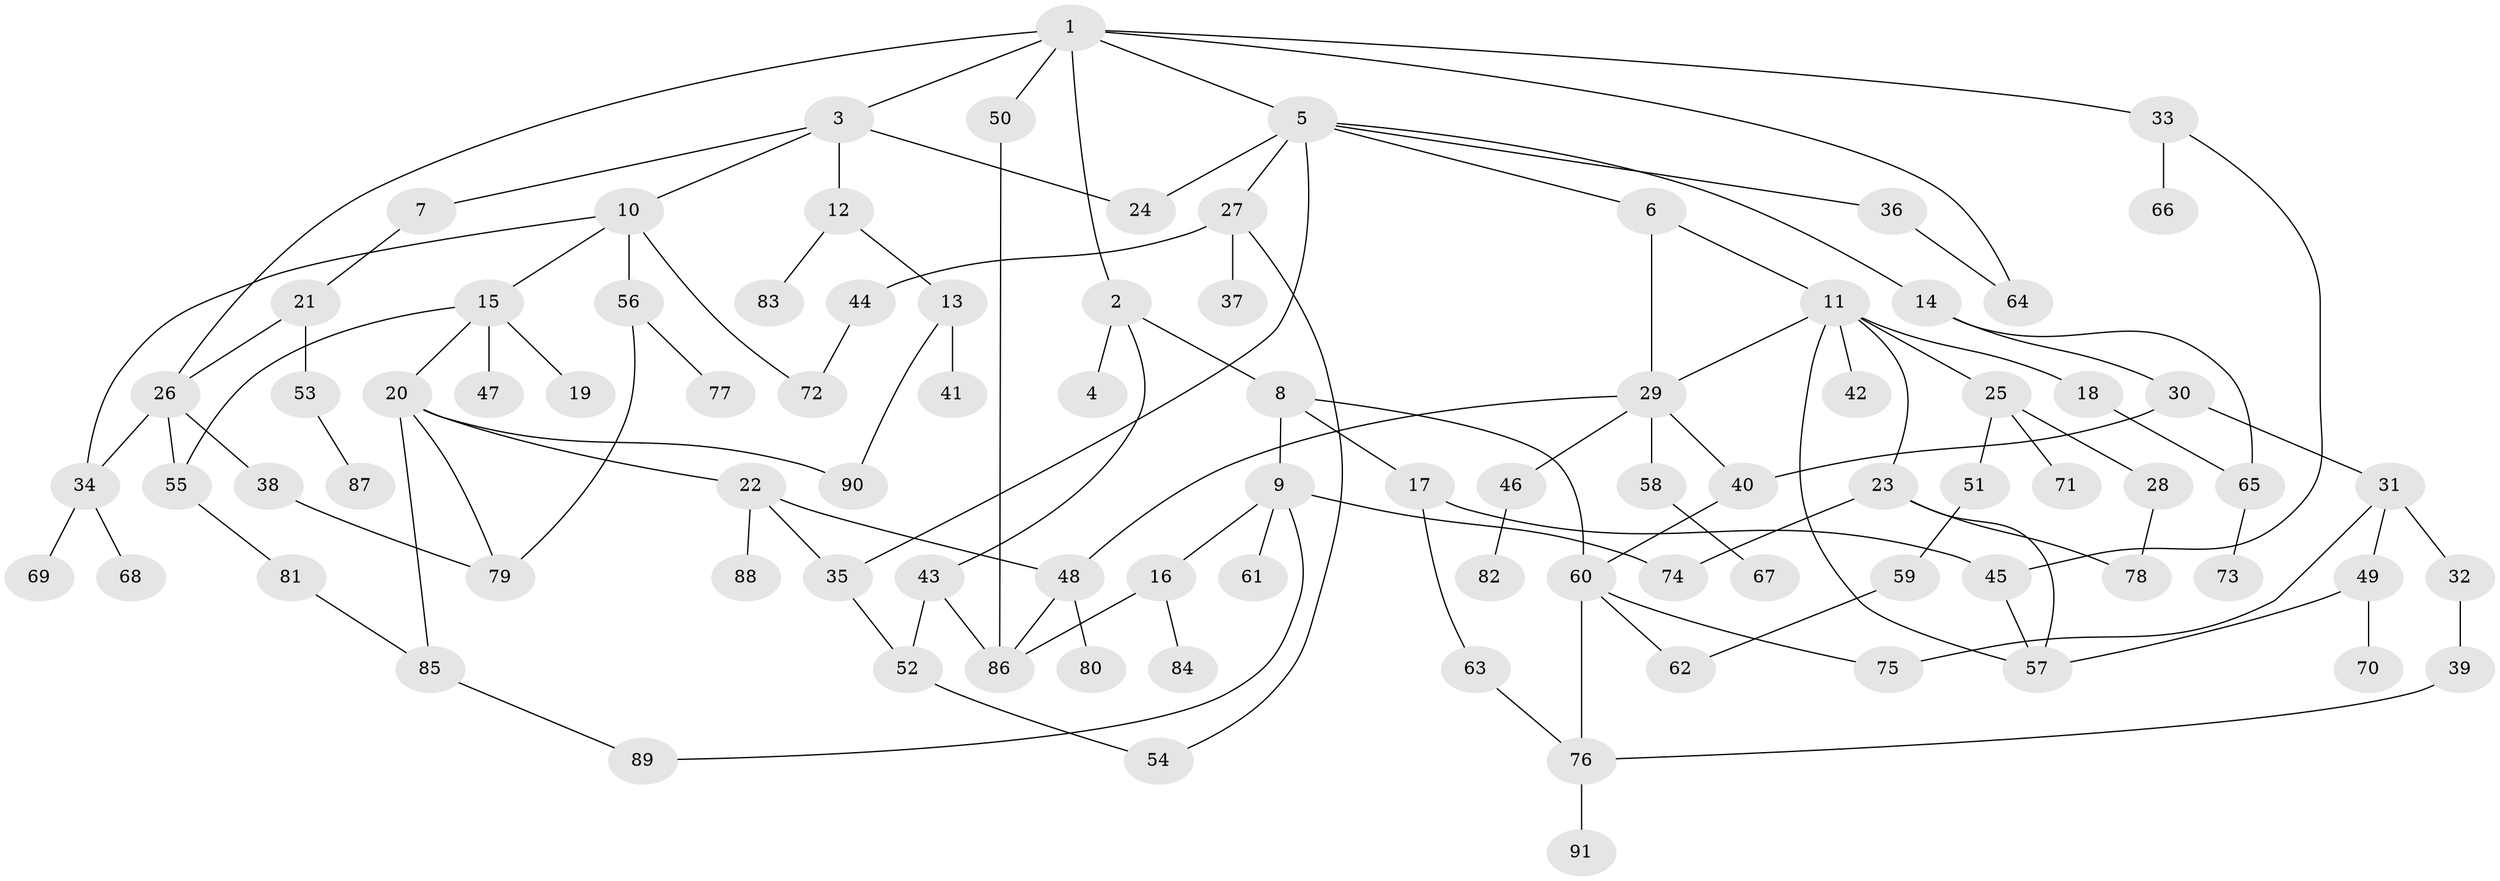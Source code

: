 // coarse degree distribution, {6: 0.09259259259259259, 4: 0.1111111111111111, 5: 0.07407407407407407, 1: 0.24074074074074073, 7: 0.018518518518518517, 2: 0.2962962962962963, 10: 0.018518518518518517, 3: 0.14814814814814814}
// Generated by graph-tools (version 1.1) at 2025/16/03/04/25 18:16:48]
// undirected, 91 vertices, 122 edges
graph export_dot {
graph [start="1"]
  node [color=gray90,style=filled];
  1;
  2;
  3;
  4;
  5;
  6;
  7;
  8;
  9;
  10;
  11;
  12;
  13;
  14;
  15;
  16;
  17;
  18;
  19;
  20;
  21;
  22;
  23;
  24;
  25;
  26;
  27;
  28;
  29;
  30;
  31;
  32;
  33;
  34;
  35;
  36;
  37;
  38;
  39;
  40;
  41;
  42;
  43;
  44;
  45;
  46;
  47;
  48;
  49;
  50;
  51;
  52;
  53;
  54;
  55;
  56;
  57;
  58;
  59;
  60;
  61;
  62;
  63;
  64;
  65;
  66;
  67;
  68;
  69;
  70;
  71;
  72;
  73;
  74;
  75;
  76;
  77;
  78;
  79;
  80;
  81;
  82;
  83;
  84;
  85;
  86;
  87;
  88;
  89;
  90;
  91;
  1 -- 2;
  1 -- 3;
  1 -- 5;
  1 -- 26;
  1 -- 33;
  1 -- 50;
  1 -- 64;
  2 -- 4;
  2 -- 8;
  2 -- 43;
  3 -- 7;
  3 -- 10;
  3 -- 12;
  3 -- 24;
  5 -- 6;
  5 -- 14;
  5 -- 27;
  5 -- 35;
  5 -- 36;
  5 -- 24;
  6 -- 11;
  6 -- 29;
  7 -- 21;
  8 -- 9;
  8 -- 17;
  8 -- 60;
  9 -- 16;
  9 -- 61;
  9 -- 74;
  9 -- 89;
  10 -- 15;
  10 -- 56;
  10 -- 34;
  10 -- 72;
  11 -- 18;
  11 -- 23;
  11 -- 25;
  11 -- 29;
  11 -- 42;
  11 -- 57;
  12 -- 13;
  12 -- 83;
  13 -- 41;
  13 -- 90;
  14 -- 30;
  14 -- 65;
  15 -- 19;
  15 -- 20;
  15 -- 47;
  15 -- 55;
  16 -- 84;
  16 -- 86;
  17 -- 45;
  17 -- 63;
  18 -- 65;
  20 -- 22;
  20 -- 90;
  20 -- 79;
  20 -- 85;
  21 -- 53;
  21 -- 26;
  22 -- 48;
  22 -- 88;
  22 -- 35;
  23 -- 78;
  23 -- 57;
  23 -- 74;
  25 -- 28;
  25 -- 51;
  25 -- 71;
  26 -- 34;
  26 -- 38;
  26 -- 55;
  27 -- 37;
  27 -- 44;
  27 -- 54;
  28 -- 78;
  29 -- 40;
  29 -- 46;
  29 -- 58;
  29 -- 48;
  30 -- 31;
  30 -- 40;
  31 -- 32;
  31 -- 49;
  31 -- 75;
  32 -- 39;
  33 -- 66;
  33 -- 45;
  34 -- 68;
  34 -- 69;
  35 -- 52;
  36 -- 64;
  38 -- 79;
  39 -- 76;
  40 -- 60;
  43 -- 52;
  43 -- 86;
  44 -- 72;
  45 -- 57;
  46 -- 82;
  48 -- 80;
  48 -- 86;
  49 -- 70;
  49 -- 57;
  50 -- 86;
  51 -- 59;
  52 -- 54;
  53 -- 87;
  55 -- 81;
  56 -- 77;
  56 -- 79;
  58 -- 67;
  59 -- 62;
  60 -- 75;
  60 -- 76;
  60 -- 62;
  63 -- 76;
  65 -- 73;
  76 -- 91;
  81 -- 85;
  85 -- 89;
}
